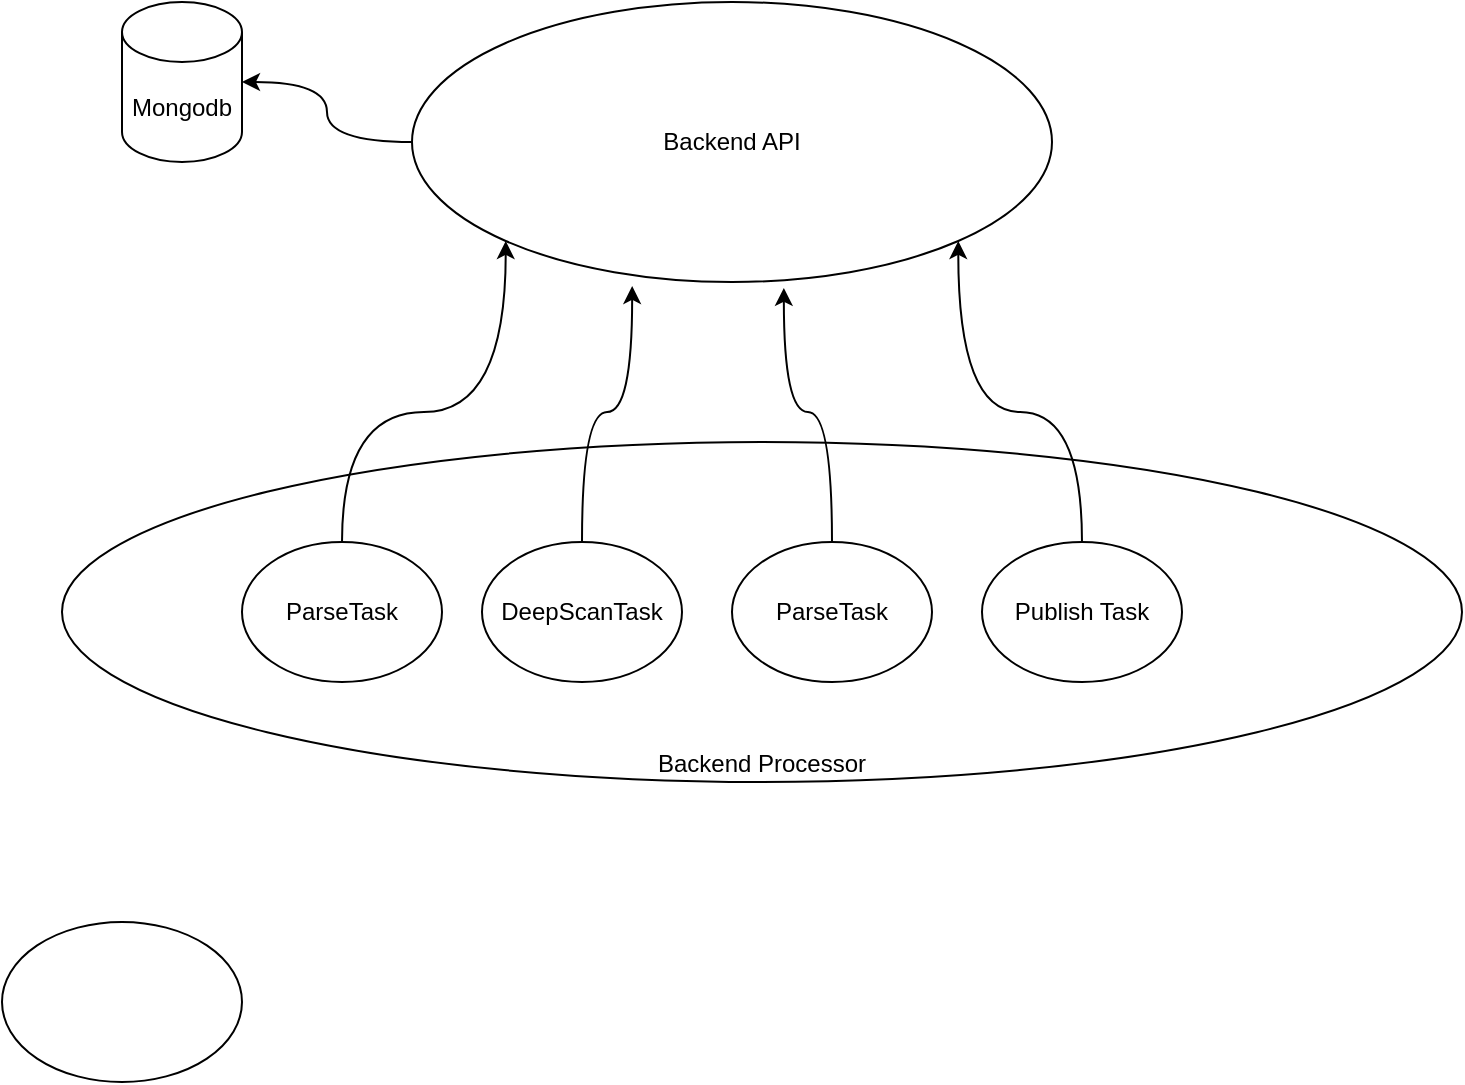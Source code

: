 <mxfile version="13.7.9" type="embed"><diagram id="GH23K11fsGK_aplWvOlO" name="Page-1"><mxGraphModel dx="904" dy="605" grid="1" gridSize="10" guides="1" tooltips="1" connect="1" arrows="1" fold="1" page="1" pageScale="1" pageWidth="850" pageHeight="1100" math="0" shadow="0"><root><mxCell id="0"/><mxCell id="1" parent="0"/><mxCell id="9" value="" style="edgeStyle=orthogonalEdgeStyle;rounded=0;orthogonalLoop=1;jettySize=auto;html=1;curved=1;" edge="1" parent="1" source="2" target="3"><mxGeometry relative="1" as="geometry"/></mxCell><mxCell id="2" value="Backend API" style="ellipse;whiteSpace=wrap;html=1;" vertex="1" parent="1"><mxGeometry x="265" y="20" width="320" height="140" as="geometry"/></mxCell><mxCell id="3" value="Mongodb" style="shape=cylinder3;whiteSpace=wrap;html=1;boundedLbl=1;backgroundOutline=1;size=15;" vertex="1" parent="1"><mxGeometry x="120" y="20" width="60" height="80" as="geometry"/></mxCell><mxCell id="4" value="Backend Processor" style="ellipse;whiteSpace=wrap;html=1;align=center;verticalAlign=bottom;" vertex="1" parent="1"><mxGeometry x="90" y="240" width="700" height="170" as="geometry"/></mxCell><mxCell id="11" style="edgeStyle=orthogonalEdgeStyle;curved=1;rounded=0;orthogonalLoop=1;jettySize=auto;html=1;entryX=0;entryY=1;entryDx=0;entryDy=0;" edge="1" parent="1" source="5" target="2"><mxGeometry relative="1" as="geometry"/></mxCell><mxCell id="5" value="ParseTask" style="ellipse;whiteSpace=wrap;html=1;" vertex="1" parent="1"><mxGeometry x="180" y="290" width="100" height="70" as="geometry"/></mxCell><mxCell id="12" style="edgeStyle=orthogonalEdgeStyle;curved=1;rounded=0;orthogonalLoop=1;jettySize=auto;html=1;entryX=0.344;entryY=1.014;entryDx=0;entryDy=0;entryPerimeter=0;" edge="1" parent="1" source="6" target="2"><mxGeometry relative="1" as="geometry"/></mxCell><mxCell id="6" value="DeepScanTask" style="ellipse;whiteSpace=wrap;html=1;" vertex="1" parent="1"><mxGeometry x="300" y="290" width="100" height="70" as="geometry"/></mxCell><mxCell id="13" style="edgeStyle=orthogonalEdgeStyle;curved=1;rounded=0;orthogonalLoop=1;jettySize=auto;html=1;entryX=0.581;entryY=1.021;entryDx=0;entryDy=0;entryPerimeter=0;" edge="1" parent="1" source="7" target="2"><mxGeometry relative="1" as="geometry"><mxPoint x="430" y="170" as="targetPoint"/></mxGeometry></mxCell><mxCell id="7" value="ParseTask" style="ellipse;whiteSpace=wrap;html=1;" vertex="1" parent="1"><mxGeometry x="425" y="290" width="100" height="70" as="geometry"/></mxCell><mxCell id="14" style="edgeStyle=orthogonalEdgeStyle;curved=1;rounded=0;orthogonalLoop=1;jettySize=auto;html=1;entryX=1;entryY=1;entryDx=0;entryDy=0;" edge="1" parent="1" source="8" target="2"><mxGeometry relative="1" as="geometry"/></mxCell><mxCell id="8" value="Publish Task" style="ellipse;whiteSpace=wrap;html=1;" vertex="1" parent="1"><mxGeometry x="550" y="290" width="100" height="70" as="geometry"/></mxCell><mxCell id="16" value="" style="ellipse;whiteSpace=wrap;html=1;" vertex="1" parent="1"><mxGeometry x="60" y="480" width="120" height="80" as="geometry"/></mxCell></root></mxGraphModel></diagram></mxfile>